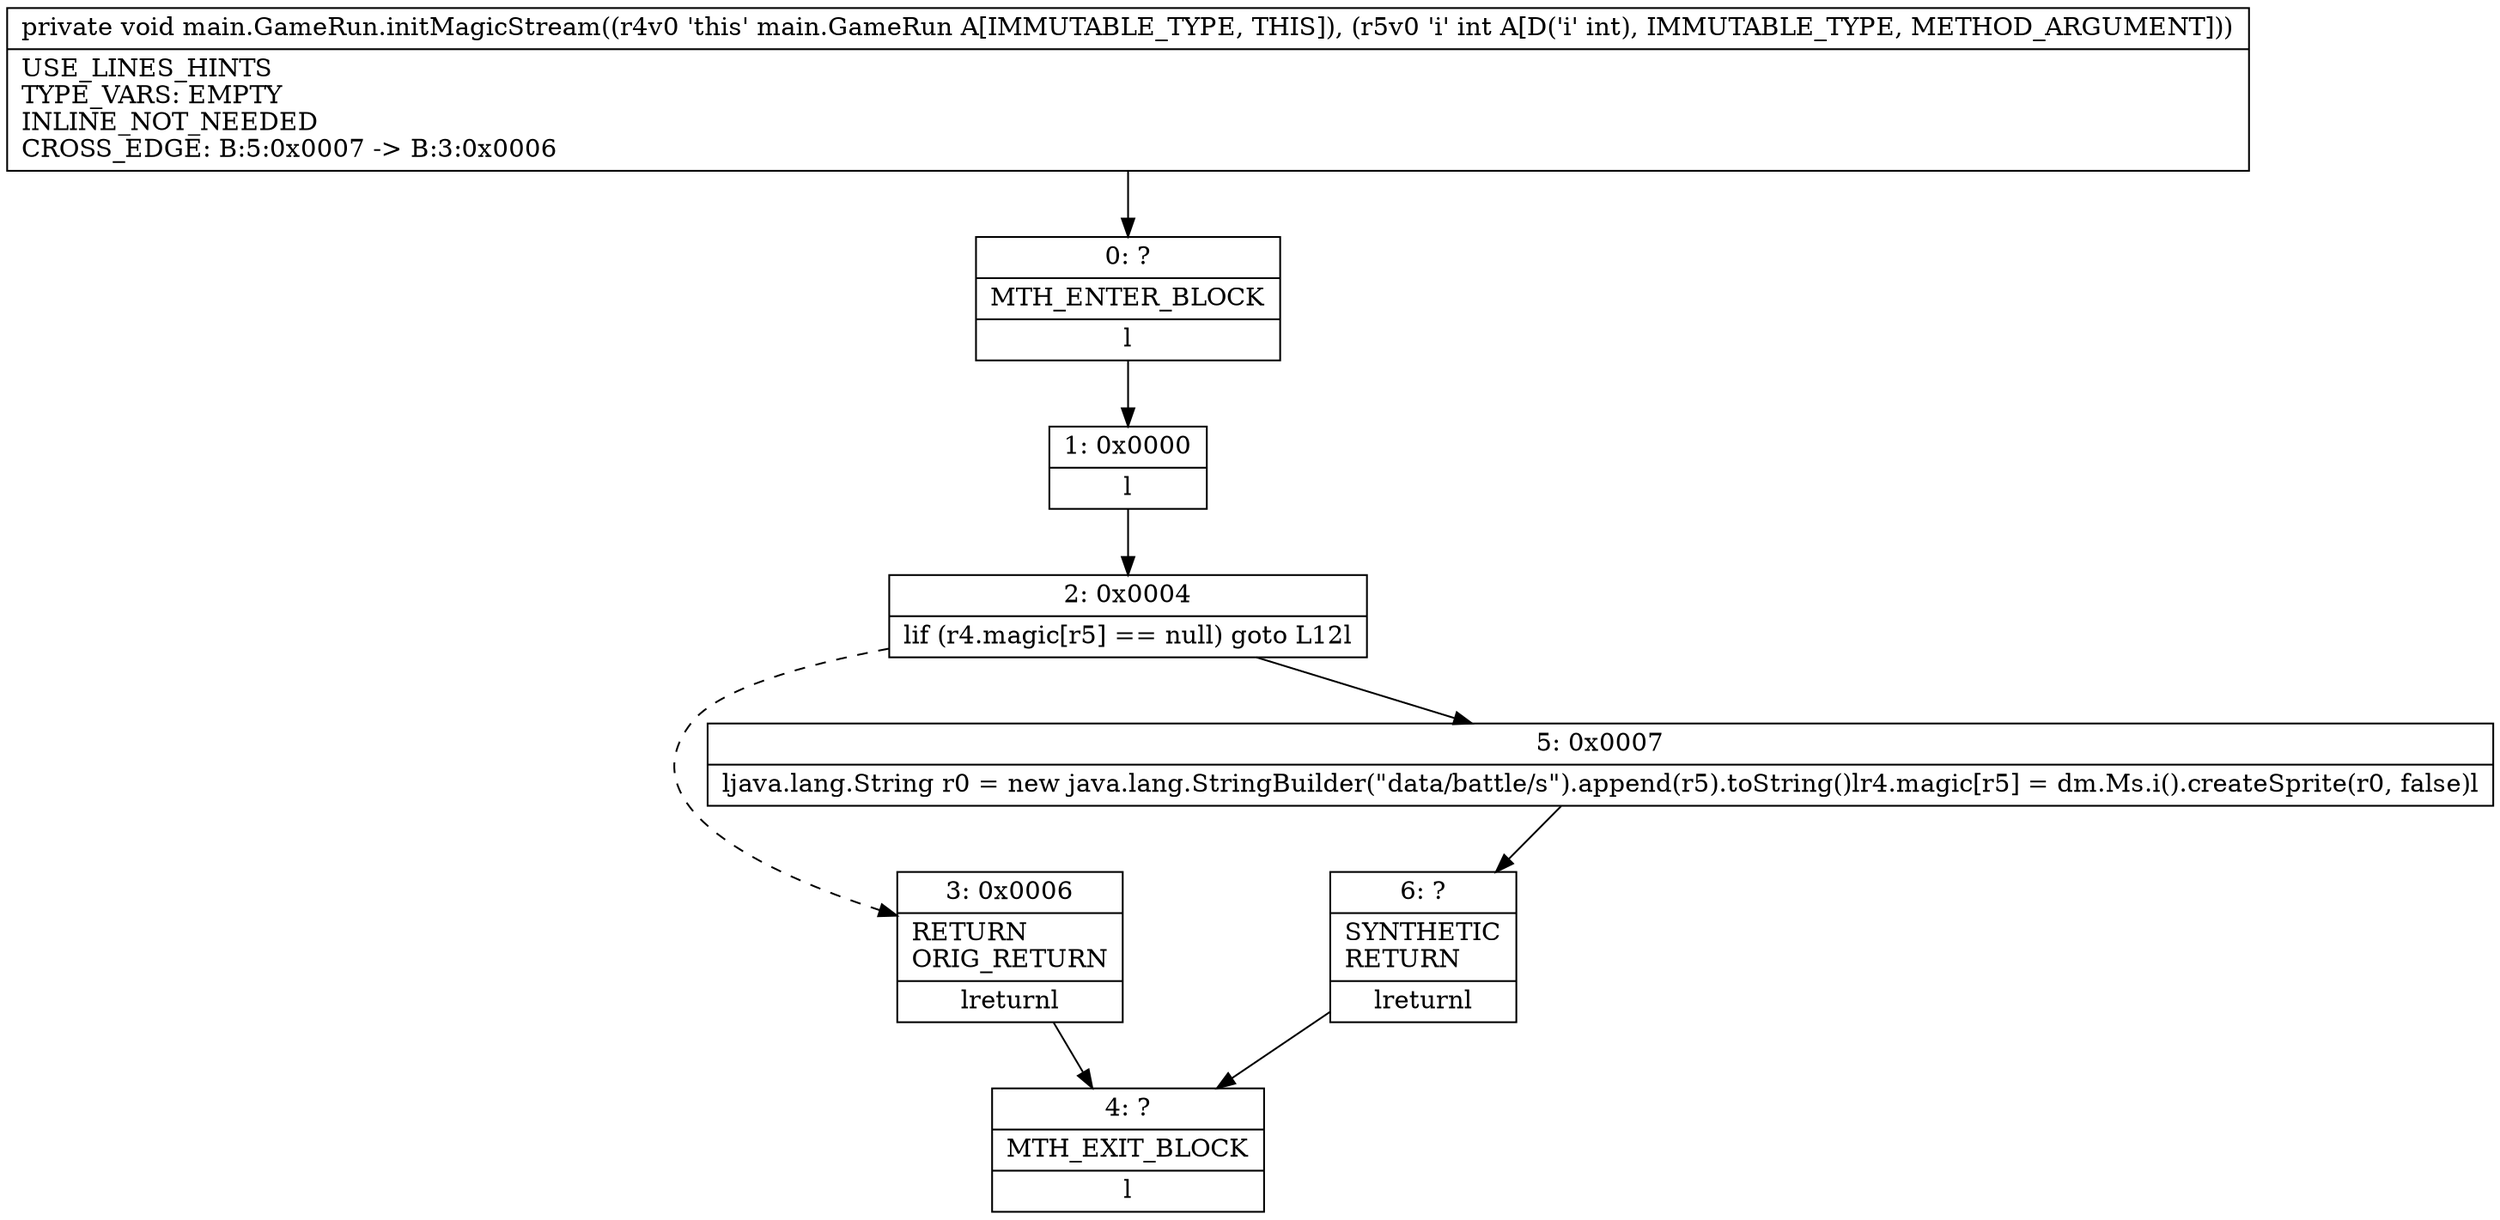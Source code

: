 digraph "CFG formain.GameRun.initMagicStream(I)V" {
Node_0 [shape=record,label="{0\:\ ?|MTH_ENTER_BLOCK\l|l}"];
Node_1 [shape=record,label="{1\:\ 0x0000|l}"];
Node_2 [shape=record,label="{2\:\ 0x0004|lif (r4.magic[r5] == null) goto L12l}"];
Node_3 [shape=record,label="{3\:\ 0x0006|RETURN\lORIG_RETURN\l|lreturnl}"];
Node_4 [shape=record,label="{4\:\ ?|MTH_EXIT_BLOCK\l|l}"];
Node_5 [shape=record,label="{5\:\ 0x0007|ljava.lang.String r0 = new java.lang.StringBuilder(\"data\/battle\/s\").append(r5).toString()lr4.magic[r5] = dm.Ms.i().createSprite(r0, false)l}"];
Node_6 [shape=record,label="{6\:\ ?|SYNTHETIC\lRETURN\l|lreturnl}"];
MethodNode[shape=record,label="{private void main.GameRun.initMagicStream((r4v0 'this' main.GameRun A[IMMUTABLE_TYPE, THIS]), (r5v0 'i' int A[D('i' int), IMMUTABLE_TYPE, METHOD_ARGUMENT]))  | USE_LINES_HINTS\lTYPE_VARS: EMPTY\lINLINE_NOT_NEEDED\lCROSS_EDGE: B:5:0x0007 \-\> B:3:0x0006\l}"];
MethodNode -> Node_0;
Node_0 -> Node_1;
Node_1 -> Node_2;
Node_2 -> Node_3[style=dashed];
Node_2 -> Node_5;
Node_3 -> Node_4;
Node_5 -> Node_6;
Node_6 -> Node_4;
}

